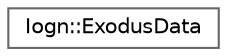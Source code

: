 digraph "Graphical Class Hierarchy"
{
 // INTERACTIVE_SVG=YES
 // LATEX_PDF_SIZE
  bgcolor="transparent";
  edge [fontname=Helvetica,fontsize=10,labelfontname=Helvetica,labelfontsize=10];
  node [fontname=Helvetica,fontsize=10,shape=box,height=0.2,width=0.4];
  rankdir="LR";
  Node0 [id="Node000000",label="Iogn::ExodusData",height=0.2,width=0.4,color="grey40", fillcolor="white", style="filled",URL="$structIogn_1_1ExodusData.html",tooltip=" "];
}
